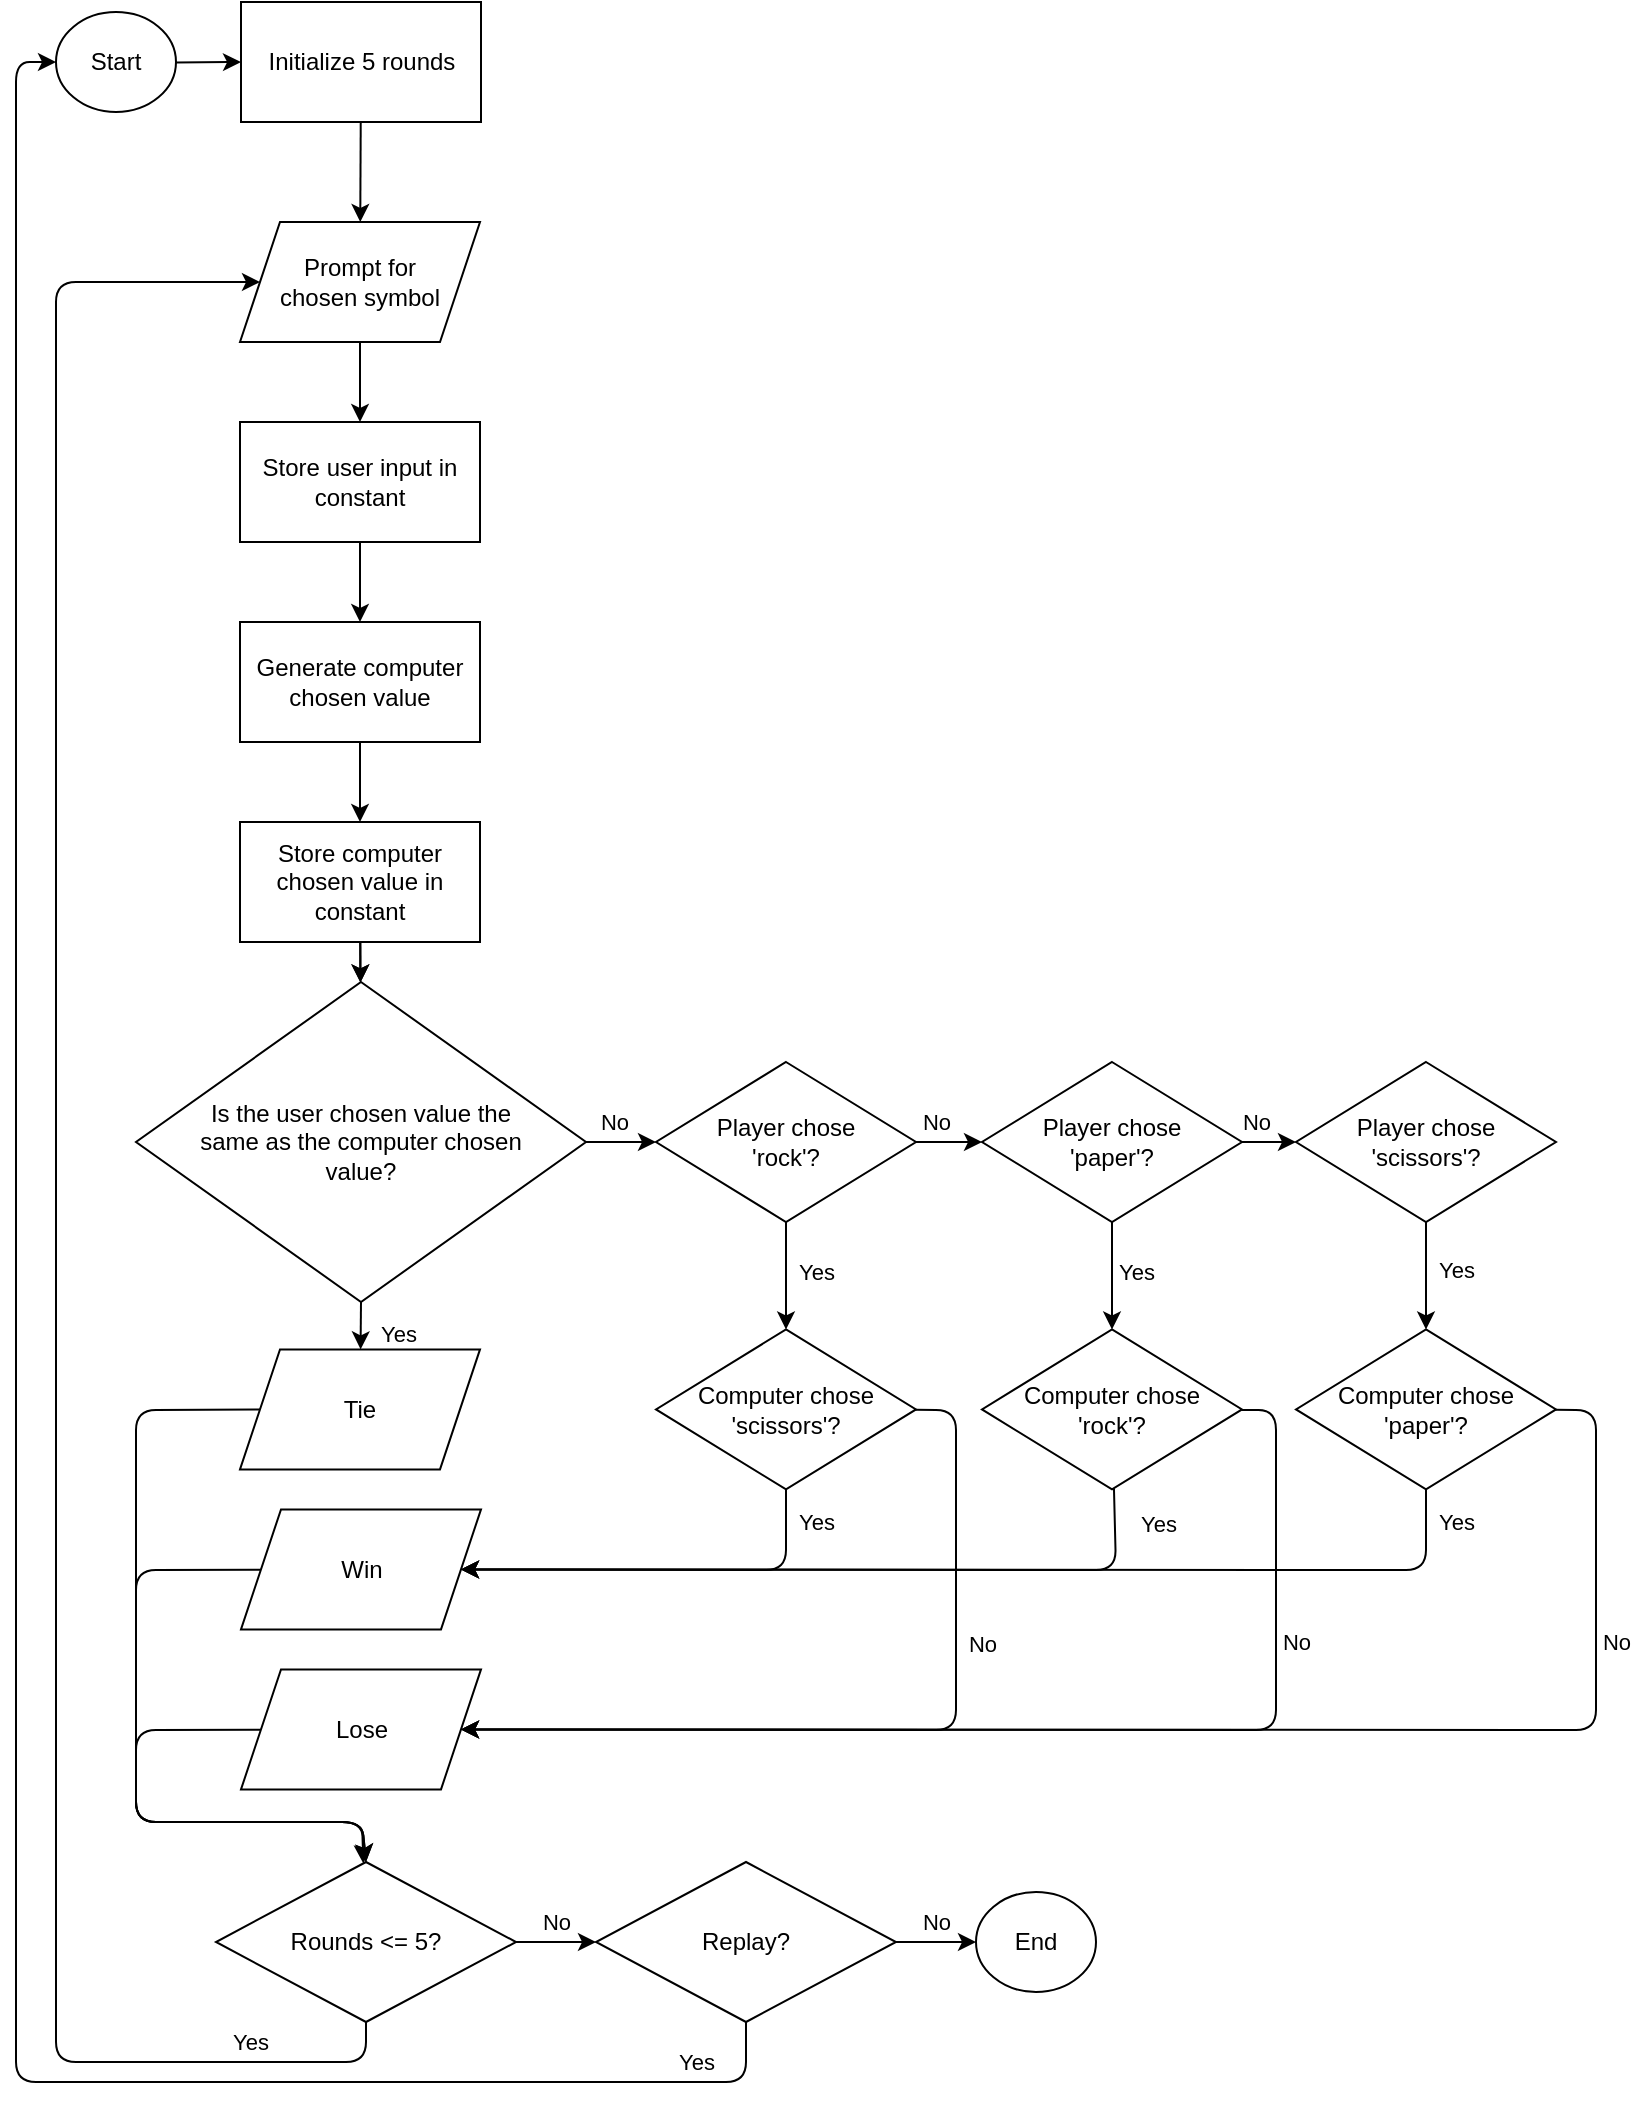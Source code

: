 <mxfile>
    <diagram id="k_eq5BDJD5E3XNqOvQKR" name="Page-1">
        <mxGraphModel dx="1439" dy="1024" grid="1" gridSize="10" guides="1" tooltips="1" connect="1" arrows="1" fold="1" page="1" pageScale="1" pageWidth="850" pageHeight="1100" math="0" shadow="0">
            <root>
                <mxCell id="0"/>
                <mxCell id="1" parent="0"/>
                <mxCell id="113" value="" style="edgeStyle=none;html=1;" edge="1" parent="1" source="3" target="111">
                    <mxGeometry relative="1" as="geometry"/>
                </mxCell>
                <mxCell id="3" value="Start" style="ellipse;whiteSpace=wrap;html=1;" parent="1" vertex="1">
                    <mxGeometry x="40" y="55" width="60" height="50" as="geometry"/>
                </mxCell>
                <mxCell id="18" value="" style="edgeStyle=none;html=1;" parent="1" source="4" target="5" edge="1">
                    <mxGeometry relative="1" as="geometry"/>
                </mxCell>
                <mxCell id="4" value="Store user input in constant" style="rounded=0;whiteSpace=wrap;html=1;" parent="1" vertex="1">
                    <mxGeometry x="132" y="260" width="120" height="60" as="geometry"/>
                </mxCell>
                <mxCell id="19" value="" style="edgeStyle=none;html=1;" parent="1" source="5" target="10" edge="1">
                    <mxGeometry relative="1" as="geometry"/>
                </mxCell>
                <mxCell id="5" value="Generate computer chosen value" style="rounded=0;whiteSpace=wrap;html=1;" parent="1" vertex="1">
                    <mxGeometry x="132" y="360" width="120" height="60" as="geometry"/>
                </mxCell>
                <mxCell id="21" value="" style="edgeStyle=none;html=1;" parent="1" source="6" target="7" edge="1">
                    <mxGeometry relative="1" as="geometry"/>
                </mxCell>
                <mxCell id="35" value="No" style="edgeLabel;html=1;align=center;verticalAlign=middle;resizable=0;points=[];" parent="21" vertex="1" connectable="0">
                    <mxGeometry x="0.39" y="-2" relative="1" as="geometry">
                        <mxPoint x="-11" y="-12" as="offset"/>
                    </mxGeometry>
                </mxCell>
                <mxCell id="24" value="" style="edgeStyle=none;html=1;exitX=0.5;exitY=1;exitDx=0;exitDy=0;" parent="1" source="6" target="8" edge="1">
                    <mxGeometry relative="1" as="geometry">
                        <mxPoint x="192.234" y="683.521" as="sourcePoint"/>
                    </mxGeometry>
                </mxCell>
                <mxCell id="38" value="Yes" style="edgeLabel;html=1;align=center;verticalAlign=middle;resizable=0;points=[];" parent="24" vertex="1" connectable="0">
                    <mxGeometry x="-0.368" y="-2" relative="1" as="geometry">
                        <mxPoint x="20" y="8" as="offset"/>
                    </mxGeometry>
                </mxCell>
                <mxCell id="6" value="Is the user chosen value the&lt;br&gt;same as the computer chosen&lt;br&gt;value?" style="rhombus;whiteSpace=wrap;html=1;" parent="1" vertex="1">
                    <mxGeometry x="80" y="540" width="225" height="160" as="geometry"/>
                </mxCell>
                <mxCell id="45" value="" style="edgeStyle=none;html=1;" edge="1" parent="1" source="7" target="43">
                    <mxGeometry relative="1" as="geometry"/>
                </mxCell>
                <mxCell id="74" value="Yes" style="edgeLabel;html=1;align=center;verticalAlign=middle;resizable=0;points=[];" vertex="1" connectable="0" parent="45">
                    <mxGeometry x="-0.4" y="-2" relative="1" as="geometry">
                        <mxPoint x="17" y="9" as="offset"/>
                    </mxGeometry>
                </mxCell>
                <mxCell id="51" value="" style="edgeStyle=none;html=1;" edge="1" parent="1" source="7" target="50">
                    <mxGeometry relative="1" as="geometry"/>
                </mxCell>
                <mxCell id="71" value="No" style="edgeLabel;html=1;align=center;verticalAlign=middle;resizable=0;points=[];" vertex="1" connectable="0" parent="51">
                    <mxGeometry x="-0.469" y="-2" relative="1" as="geometry">
                        <mxPoint x="1" y="-12" as="offset"/>
                    </mxGeometry>
                </mxCell>
                <mxCell id="7" value="Player chose&lt;br&gt;'rock'?" style="rhombus;whiteSpace=wrap;html=1;" parent="1" vertex="1">
                    <mxGeometry x="340" y="580" width="130" height="80" as="geometry"/>
                </mxCell>
                <mxCell id="87" style="edgeStyle=none;html=1;exitX=0;exitY=0.5;exitDx=0;exitDy=0;entryX=0.5;entryY=0;entryDx=0;entryDy=0;" edge="1" parent="1" source="8" target="11">
                    <mxGeometry relative="1" as="geometry">
                        <Array as="points">
                            <mxPoint x="80" y="754"/>
                            <mxPoint x="80" y="960"/>
                            <mxPoint x="130" y="960"/>
                            <mxPoint x="193" y="960"/>
                        </Array>
                    </mxGeometry>
                </mxCell>
                <mxCell id="8" value="Tie" style="shape=parallelogram;perimeter=parallelogramPerimeter;whiteSpace=wrap;html=1;fixedSize=1;" parent="1" vertex="1">
                    <mxGeometry x="132" y="723.71" width="120" height="60" as="geometry"/>
                </mxCell>
                <mxCell id="17" value="" style="edgeStyle=none;html=1;" parent="1" source="9" target="4" edge="1">
                    <mxGeometry relative="1" as="geometry"/>
                </mxCell>
                <mxCell id="9" value="Prompt for&lt;br&gt;chosen symbol" style="shape=parallelogram;perimeter=parallelogramPerimeter;whiteSpace=wrap;html=1;fixedSize=1;" parent="1" vertex="1">
                    <mxGeometry x="132" y="160" width="120" height="60" as="geometry"/>
                </mxCell>
                <mxCell id="20" value="" style="edgeStyle=none;html=1;" parent="1" target="6" edge="1">
                    <mxGeometry relative="1" as="geometry">
                        <mxPoint x="192.1" y="500" as="sourcePoint"/>
                    </mxGeometry>
                </mxCell>
                <mxCell id="120" value="" style="edgeStyle=none;html=1;" edge="1" parent="1" source="10" target="6">
                    <mxGeometry relative="1" as="geometry"/>
                </mxCell>
                <mxCell id="10" value="Store computer chosen value in constant" style="rounded=0;whiteSpace=wrap;html=1;" parent="1" vertex="1">
                    <mxGeometry x="132" y="460" width="120" height="60" as="geometry"/>
                </mxCell>
                <mxCell id="34" style="edgeStyle=none;html=1;entryX=0;entryY=0.5;entryDx=0;entryDy=0;exitX=0.5;exitY=1;exitDx=0;exitDy=0;" parent="1" source="11" target="9" edge="1">
                    <mxGeometry relative="1" as="geometry">
                        <Array as="points">
                            <mxPoint x="195" y="1080"/>
                            <mxPoint x="40" y="1080"/>
                            <mxPoint x="40" y="190"/>
                        </Array>
                    </mxGeometry>
                </mxCell>
                <mxCell id="91" value="Yes" style="edgeLabel;html=1;align=center;verticalAlign=middle;resizable=0;points=[];" vertex="1" connectable="0" parent="34">
                    <mxGeometry x="-0.902" relative="1" as="geometry">
                        <mxPoint x="-21" y="-10" as="offset"/>
                    </mxGeometry>
                </mxCell>
                <mxCell id="108" value="" style="edgeStyle=none;html=1;" edge="1" parent="1" source="11" target="107">
                    <mxGeometry relative="1" as="geometry"/>
                </mxCell>
                <mxCell id="109" value="No" style="edgeLabel;html=1;align=center;verticalAlign=middle;resizable=0;points=[];" vertex="1" connectable="0" parent="108">
                    <mxGeometry x="-0.462" y="3" relative="1" as="geometry">
                        <mxPoint x="9" y="-7" as="offset"/>
                    </mxGeometry>
                </mxCell>
                <mxCell id="11" value="Rounds &amp;lt;= 5?" style="rhombus;whiteSpace=wrap;html=1;" parent="1" vertex="1">
                    <mxGeometry x="120" y="980" width="150" height="80" as="geometry"/>
                </mxCell>
                <mxCell id="95" style="edgeStyle=none;html=1;entryX=1;entryY=0.5;entryDx=0;entryDy=0;" edge="1" parent="1" source="43" target="46">
                    <mxGeometry relative="1" as="geometry">
                        <Array as="points">
                            <mxPoint x="405" y="834"/>
                        </Array>
                    </mxGeometry>
                </mxCell>
                <mxCell id="101" value="Yes" style="edgeLabel;html=1;align=center;verticalAlign=middle;resizable=0;points=[];" vertex="1" connectable="0" parent="95">
                    <mxGeometry x="-0.887" y="-2" relative="1" as="geometry">
                        <mxPoint x="17" y="5" as="offset"/>
                    </mxGeometry>
                </mxCell>
                <mxCell id="98" style="edgeStyle=none;html=1;entryX=1;entryY=0.5;entryDx=0;entryDy=0;" edge="1" parent="1" source="43" target="48">
                    <mxGeometry relative="1" as="geometry">
                        <Array as="points">
                            <mxPoint x="490" y="754"/>
                            <mxPoint x="490" y="914"/>
                        </Array>
                    </mxGeometry>
                </mxCell>
                <mxCell id="104" value="No" style="edgeLabel;html=1;align=center;verticalAlign=middle;resizable=0;points=[];" vertex="1" connectable="0" parent="98">
                    <mxGeometry x="-0.359" y="2" relative="1" as="geometry">
                        <mxPoint x="11" as="offset"/>
                    </mxGeometry>
                </mxCell>
                <mxCell id="43" value="Computer chose&lt;br&gt;'scissors'?" style="rhombus;whiteSpace=wrap;html=1;" vertex="1" parent="1">
                    <mxGeometry x="340" y="713.71" width="130" height="80" as="geometry"/>
                </mxCell>
                <mxCell id="89" style="edgeStyle=none;html=1;entryX=0.5;entryY=0;entryDx=0;entryDy=0;" edge="1" parent="1" source="46" target="11">
                    <mxGeometry relative="1" as="geometry">
                        <Array as="points">
                            <mxPoint x="80" y="834"/>
                            <mxPoint x="80" y="960"/>
                            <mxPoint x="193" y="960"/>
                        </Array>
                    </mxGeometry>
                </mxCell>
                <mxCell id="46" value="Win" style="shape=parallelogram;perimeter=parallelogramPerimeter;whiteSpace=wrap;html=1;fixedSize=1;" vertex="1" parent="1">
                    <mxGeometry x="132.5" y="803.71" width="120" height="60" as="geometry"/>
                </mxCell>
                <mxCell id="90" style="edgeStyle=none;html=1;" edge="1" parent="1" source="48" target="11">
                    <mxGeometry relative="1" as="geometry">
                        <Array as="points">
                            <mxPoint x="80" y="914"/>
                            <mxPoint x="80" y="960"/>
                            <mxPoint x="193" y="960"/>
                        </Array>
                    </mxGeometry>
                </mxCell>
                <mxCell id="48" value="Lose" style="shape=parallelogram;perimeter=parallelogramPerimeter;whiteSpace=wrap;html=1;fixedSize=1;" vertex="1" parent="1">
                    <mxGeometry x="132.5" y="883.71" width="120" height="60" as="geometry"/>
                </mxCell>
                <mxCell id="54" value="" style="edgeStyle=none;html=1;" edge="1" parent="1" source="50" target="52">
                    <mxGeometry relative="1" as="geometry"/>
                </mxCell>
                <mxCell id="75" value="Yes" style="edgeLabel;html=1;align=center;verticalAlign=middle;resizable=0;points=[];" vertex="1" connectable="0" parent="54">
                    <mxGeometry x="-0.335" y="2" relative="1" as="geometry">
                        <mxPoint x="10" y="7" as="offset"/>
                    </mxGeometry>
                </mxCell>
                <mxCell id="58" value="" style="edgeStyle=none;html=1;" edge="1" parent="1" source="50" target="57">
                    <mxGeometry relative="1" as="geometry"/>
                </mxCell>
                <mxCell id="73" value="No" style="edgeLabel;html=1;align=center;verticalAlign=middle;resizable=0;points=[];" vertex="1" connectable="0" parent="58">
                    <mxGeometry x="-0.584" y="1" relative="1" as="geometry">
                        <mxPoint x="1" y="-9" as="offset"/>
                    </mxGeometry>
                </mxCell>
                <mxCell id="50" value="Player chose&lt;br&gt;'paper'?" style="rhombus;whiteSpace=wrap;html=1;" vertex="1" parent="1">
                    <mxGeometry x="503" y="580" width="130" height="80" as="geometry"/>
                </mxCell>
                <mxCell id="96" style="edgeStyle=none;html=1;entryX=1;entryY=0.5;entryDx=0;entryDy=0;" edge="1" parent="1" source="52" target="46">
                    <mxGeometry relative="1" as="geometry">
                        <Array as="points">
                            <mxPoint x="570" y="834"/>
                        </Array>
                    </mxGeometry>
                </mxCell>
                <mxCell id="102" value="Yes" style="edgeLabel;html=1;align=center;verticalAlign=middle;resizable=0;points=[];" vertex="1" connectable="0" parent="96">
                    <mxGeometry x="-0.934" y="4" relative="1" as="geometry">
                        <mxPoint x="17" y="6" as="offset"/>
                    </mxGeometry>
                </mxCell>
                <mxCell id="99" style="edgeStyle=none;html=1;entryX=1;entryY=0.5;entryDx=0;entryDy=0;" edge="1" parent="1" source="52" target="48">
                    <mxGeometry relative="1" as="geometry">
                        <Array as="points">
                            <mxPoint x="650" y="754"/>
                            <mxPoint x="650" y="914"/>
                        </Array>
                    </mxGeometry>
                </mxCell>
                <mxCell id="105" value="No" style="edgeLabel;html=1;align=center;verticalAlign=middle;resizable=0;points=[];" vertex="1" connectable="0" parent="99">
                    <mxGeometry x="-0.544" y="1" relative="1" as="geometry">
                        <mxPoint x="9" as="offset"/>
                    </mxGeometry>
                </mxCell>
                <mxCell id="52" value="Computer chose&lt;br&gt;'rock'?" style="rhombus;whiteSpace=wrap;html=1;" vertex="1" parent="1">
                    <mxGeometry x="503" y="713.71" width="130" height="80" as="geometry"/>
                </mxCell>
                <mxCell id="61" value="" style="edgeStyle=none;html=1;" edge="1" parent="1" source="57" target="60">
                    <mxGeometry relative="1" as="geometry"/>
                </mxCell>
                <mxCell id="76" value="Yes" style="edgeLabel;html=1;align=center;verticalAlign=middle;resizable=0;points=[];" vertex="1" connectable="0" parent="61">
                    <mxGeometry x="-0.22" y="1" relative="1" as="geometry">
                        <mxPoint x="14" y="3" as="offset"/>
                    </mxGeometry>
                </mxCell>
                <mxCell id="57" value="Player chose&lt;br&gt;'scissors'?" style="rhombus;whiteSpace=wrap;html=1;" vertex="1" parent="1">
                    <mxGeometry x="660" y="580" width="130" height="80" as="geometry"/>
                </mxCell>
                <mxCell id="97" style="edgeStyle=none;html=1;entryX=1;entryY=0.5;entryDx=0;entryDy=0;" edge="1" parent="1" source="60" target="46">
                    <mxGeometry relative="1" as="geometry">
                        <Array as="points">
                            <mxPoint x="725" y="834"/>
                        </Array>
                    </mxGeometry>
                </mxCell>
                <mxCell id="103" value="Yes" style="edgeLabel;html=1;align=center;verticalAlign=middle;resizable=0;points=[];" vertex="1" connectable="0" parent="97">
                    <mxGeometry x="-0.959" y="-2" relative="1" as="geometry">
                        <mxPoint x="17" y="6" as="offset"/>
                    </mxGeometry>
                </mxCell>
                <mxCell id="100" style="edgeStyle=none;html=1;entryX=1;entryY=0.5;entryDx=0;entryDy=0;" edge="1" parent="1" source="60" target="48">
                    <mxGeometry relative="1" as="geometry">
                        <Array as="points">
                            <mxPoint x="810" y="754"/>
                            <mxPoint x="810" y="914"/>
                        </Array>
                    </mxGeometry>
                </mxCell>
                <mxCell id="106" value="No" style="edgeLabel;html=1;align=center;verticalAlign=middle;resizable=0;points=[];" vertex="1" connectable="0" parent="100">
                    <mxGeometry x="-0.636" y="2" relative="1" as="geometry">
                        <mxPoint x="8" as="offset"/>
                    </mxGeometry>
                </mxCell>
                <mxCell id="60" value="Computer chose&lt;br&gt;'paper'?" style="rhombus;whiteSpace=wrap;html=1;" vertex="1" parent="1">
                    <mxGeometry x="660" y="713.71" width="130" height="80" as="geometry"/>
                </mxCell>
                <mxCell id="117" value="" style="edgeStyle=none;html=1;" edge="1" parent="1" source="107" target="116">
                    <mxGeometry relative="1" as="geometry"/>
                </mxCell>
                <mxCell id="119" value="No" style="edgeLabel;html=1;align=center;verticalAlign=middle;resizable=0;points=[];" vertex="1" connectable="0" parent="117">
                    <mxGeometry x="-0.462" relative="1" as="geometry">
                        <mxPoint x="9" y="-10" as="offset"/>
                    </mxGeometry>
                </mxCell>
                <mxCell id="121" style="edgeStyle=none;html=1;entryX=0;entryY=0.5;entryDx=0;entryDy=0;" edge="1" parent="1" source="107" target="3">
                    <mxGeometry relative="1" as="geometry">
                        <Array as="points">
                            <mxPoint x="385" y="1090"/>
                            <mxPoint x="20" y="1090"/>
                            <mxPoint x="20" y="550"/>
                            <mxPoint x="20" y="80"/>
                        </Array>
                    </mxGeometry>
                </mxCell>
                <mxCell id="122" value="Yes" style="edgeLabel;html=1;align=center;verticalAlign=middle;resizable=0;points=[];" vertex="1" connectable="0" parent="121">
                    <mxGeometry x="-0.894" y="-1" relative="1" as="geometry">
                        <mxPoint x="20" y="-9" as="offset"/>
                    </mxGeometry>
                </mxCell>
                <mxCell id="107" value="Replay?" style="rhombus;whiteSpace=wrap;html=1;" vertex="1" parent="1">
                    <mxGeometry x="310" y="980" width="150" height="80" as="geometry"/>
                </mxCell>
                <mxCell id="112" value="" style="edgeStyle=none;html=1;" edge="1" parent="1" source="111" target="9">
                    <mxGeometry relative="1" as="geometry"/>
                </mxCell>
                <mxCell id="111" value="Initialize 5 rounds" style="rounded=0;whiteSpace=wrap;html=1;" vertex="1" parent="1">
                    <mxGeometry x="132.5" y="50" width="120" height="60" as="geometry"/>
                </mxCell>
                <mxCell id="116" value="End" style="ellipse;whiteSpace=wrap;html=1;" vertex="1" parent="1">
                    <mxGeometry x="500" y="995" width="60" height="50" as="geometry"/>
                </mxCell>
            </root>
        </mxGraphModel>
    </diagram>
</mxfile>